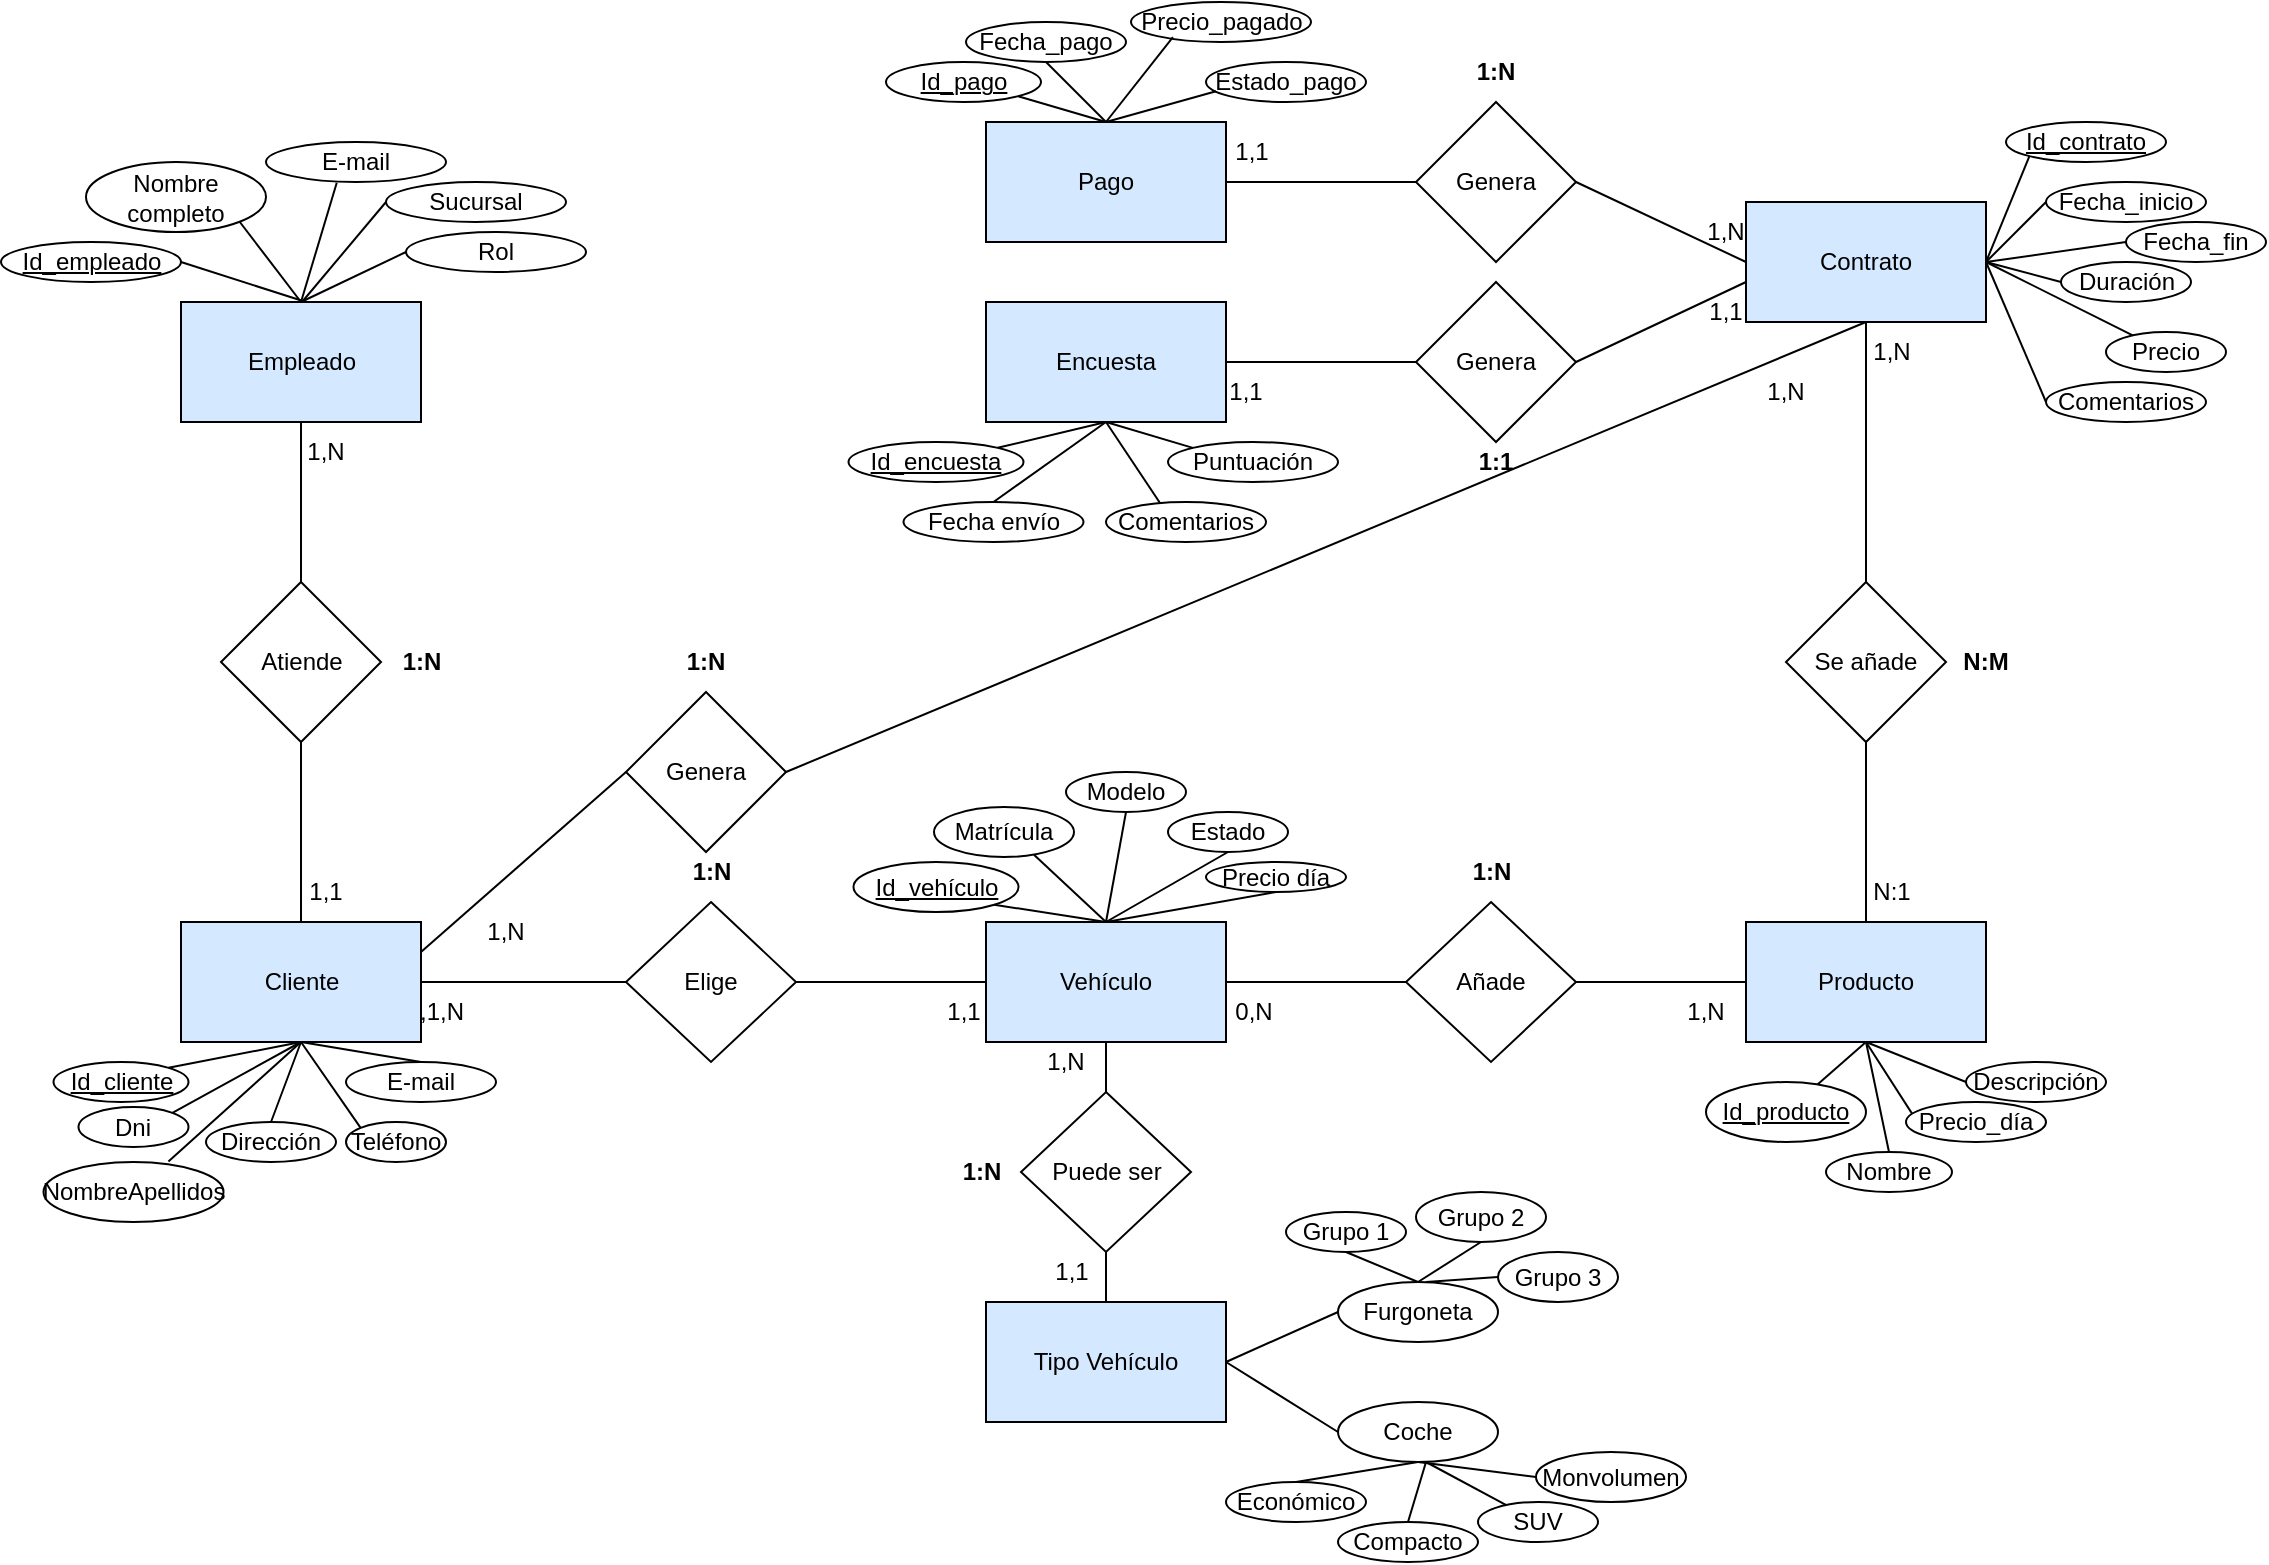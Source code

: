 <mxfile version="22.0.2" type="device">
  <diagram name="Página-1" id="fV-J__cZfQo93oOP77fv">
    <mxGraphModel dx="2089" dy="1761" grid="1" gridSize="10" guides="1" tooltips="1" connect="1" arrows="1" fold="1" page="1" pageScale="1" pageWidth="827" pageHeight="1169" background="#FFFFFF" math="0" shadow="0">
      <root>
        <mxCell id="0" />
        <mxCell id="1" parent="0" />
        <mxCell id="uSXimBow2SyvMB53U5gD-1" value="Vehículo" style="rounded=0;whiteSpace=wrap;html=1;fillColor=#D4E9FF;" parent="1" vertex="1">
          <mxGeometry x="280" y="330" width="120" height="60" as="geometry" />
        </mxCell>
        <mxCell id="uSXimBow2SyvMB53U5gD-2" value="Producto" style="rounded=0;whiteSpace=wrap;html=1;fillColor=#D4E9FF" parent="1" vertex="1">
          <mxGeometry x="660" y="330" width="120" height="60" as="geometry" />
        </mxCell>
        <mxCell id="uSXimBow2SyvMB53U5gD-3" value="Contrato" style="rounded=0;whiteSpace=wrap;html=1;fillColor=#D4E9FF" parent="1" vertex="1">
          <mxGeometry x="660" y="-30" width="120" height="60" as="geometry" />
        </mxCell>
        <mxCell id="uSXimBow2SyvMB53U5gD-4" value="Cliente" style="rounded=0;whiteSpace=wrap;html=1;fillColor=#D4E9FF;" parent="1" vertex="1">
          <mxGeometry x="-122.5" y="330" width="120" height="60" as="geometry" />
        </mxCell>
        <mxCell id="uSXimBow2SyvMB53U5gD-5" value="Empleado" style="rounded=0;whiteSpace=wrap;html=1;fillColor=#D4E9FF;" parent="1" vertex="1">
          <mxGeometry x="-122.5" y="20" width="120" height="60" as="geometry" />
        </mxCell>
        <mxCell id="uSXimBow2SyvMB53U5gD-6" value="Pago" style="rounded=0;whiteSpace=wrap;html=1;fillColor=#D4E9FF;" parent="1" vertex="1">
          <mxGeometry x="280" y="-70" width="120" height="60" as="geometry" />
        </mxCell>
        <mxCell id="uSXimBow2SyvMB53U5gD-7" value="Encuesta" style="rounded=0;whiteSpace=wrap;html=1;fillColor=#D4E9FF" parent="1" vertex="1">
          <mxGeometry x="280" y="20" width="120" height="60" as="geometry" />
        </mxCell>
        <mxCell id="uSXimBow2SyvMB53U5gD-16" value="Fecha_inicio" style="ellipse;whiteSpace=wrap;html=1;" parent="1" vertex="1">
          <mxGeometry x="810" y="-40" width="80" height="20" as="geometry" />
        </mxCell>
        <mxCell id="uSXimBow2SyvMB53U5gD-21" value="Precio" style="ellipse;whiteSpace=wrap;html=1;" parent="1" vertex="1">
          <mxGeometry x="840" y="35" width="60" height="20" as="geometry" />
        </mxCell>
        <mxCell id="uSXimBow2SyvMB53U5gD-22" value="&lt;div&gt;Duración&lt;/div&gt;" style="ellipse;whiteSpace=wrap;html=1;" parent="1" vertex="1">
          <mxGeometry x="817.5" width="65" height="20" as="geometry" />
        </mxCell>
        <mxCell id="uSXimBow2SyvMB53U5gD-23" value="&lt;div&gt;Comentarios&lt;/div&gt;" style="ellipse;whiteSpace=wrap;html=1;" parent="1" vertex="1">
          <mxGeometry x="810" y="60" width="80" height="20" as="geometry" />
        </mxCell>
        <mxCell id="uSXimBow2SyvMB53U5gD-25" value="Fecha_pago" style="ellipse;whiteSpace=wrap;html=1;" parent="1" vertex="1">
          <mxGeometry x="270" y="-120" width="80" height="20" as="geometry" />
        </mxCell>
        <mxCell id="uSXimBow2SyvMB53U5gD-26" value="&lt;div&gt;Fecha_fin&lt;/div&gt;" style="ellipse;whiteSpace=wrap;html=1;" parent="1" vertex="1">
          <mxGeometry x="850" y="-20" width="70" height="20" as="geometry" />
        </mxCell>
        <mxCell id="uSXimBow2SyvMB53U5gD-27" value="&lt;u&gt;Id_contrato&lt;/u&gt;" style="ellipse;whiteSpace=wrap;html=1;" parent="1" vertex="1">
          <mxGeometry x="790" y="-70" width="80" height="20" as="geometry" />
        </mxCell>
        <mxCell id="uSXimBow2SyvMB53U5gD-28" value="" style="endArrow=none;html=1;rounded=0;exitX=1;exitY=0.5;exitDx=0;exitDy=0;entryX=0;entryY=0.5;entryDx=0;entryDy=0;" parent="1" source="uSXimBow2SyvMB53U5gD-3" target="uSXimBow2SyvMB53U5gD-22" edge="1">
          <mxGeometry width="50" height="50" relative="1" as="geometry">
            <mxPoint x="790" y="-40" as="sourcePoint" />
            <mxPoint x="894.657" y="22.794" as="targetPoint" />
          </mxGeometry>
        </mxCell>
        <mxCell id="uSXimBow2SyvMB53U5gD-29" value="" style="endArrow=none;html=1;rounded=0;entryX=1;entryY=0.5;entryDx=0;entryDy=0;exitX=0;exitY=1;exitDx=0;exitDy=0;" parent="1" source="uSXimBow2SyvMB53U5gD-27" target="uSXimBow2SyvMB53U5gD-3" edge="1">
          <mxGeometry width="50" height="50" relative="1" as="geometry">
            <mxPoint x="335" y="170" as="sourcePoint" />
            <mxPoint x="440" y="148" as="targetPoint" />
          </mxGeometry>
        </mxCell>
        <mxCell id="uSXimBow2SyvMB53U5gD-30" value="" style="endArrow=none;html=1;rounded=0;entryX=0;entryY=0.5;entryDx=0;entryDy=0;exitX=1;exitY=0.5;exitDx=0;exitDy=0;" parent="1" source="uSXimBow2SyvMB53U5gD-3" target="uSXimBow2SyvMB53U5gD-26" edge="1">
          <mxGeometry width="50" height="50" relative="1" as="geometry">
            <mxPoint x="415" y="140" as="sourcePoint" />
            <mxPoint x="465" y="90" as="targetPoint" />
          </mxGeometry>
        </mxCell>
        <mxCell id="uSXimBow2SyvMB53U5gD-31" value="" style="endArrow=none;html=1;rounded=0;entryX=1;entryY=0.5;entryDx=0;entryDy=0;exitX=0;exitY=0.5;exitDx=0;exitDy=0;" parent="1" source="uSXimBow2SyvMB53U5gD-16" target="uSXimBow2SyvMB53U5gD-3" edge="1">
          <mxGeometry width="50" height="50" relative="1" as="geometry">
            <mxPoint x="389" y="140" as="sourcePoint" />
            <mxPoint x="439" y="90" as="targetPoint" />
          </mxGeometry>
        </mxCell>
        <mxCell id="uSXimBow2SyvMB53U5gD-32" value="" style="endArrow=none;html=1;rounded=0;entryX=0;entryY=0.5;entryDx=0;entryDy=0;exitX=1;exitY=0.5;exitDx=0;exitDy=0;" parent="1" source="uSXimBow2SyvMB53U5gD-3" target="uSXimBow2SyvMB53U5gD-23" edge="1">
          <mxGeometry width="50" height="50" relative="1" as="geometry">
            <mxPoint x="770" y="120" as="sourcePoint" />
            <mxPoint x="475" y="104" as="targetPoint" />
          </mxGeometry>
        </mxCell>
        <mxCell id="uSXimBow2SyvMB53U5gD-33" value="" style="endArrow=none;html=1;rounded=0;entryX=0.5;entryY=1;entryDx=0;entryDy=0;exitX=0.5;exitY=1;exitDx=0;exitDy=0;" parent="1" source="uSXimBow2SyvMB53U5gD-7" target="uSXimBow2SyvMB53U5gD-76" edge="1">
          <mxGeometry width="50" height="50" relative="1" as="geometry">
            <mxPoint x="340" y="110" as="sourcePoint" />
            <mxPoint x="290" y="535" as="targetPoint" />
          </mxGeometry>
        </mxCell>
        <mxCell id="uSXimBow2SyvMB53U5gD-34" value="" style="endArrow=none;html=1;rounded=0;exitX=1;exitY=0.5;exitDx=0;exitDy=0;" parent="1" source="uSXimBow2SyvMB53U5gD-3" target="uSXimBow2SyvMB53U5gD-21" edge="1">
          <mxGeometry width="50" height="50" relative="1" as="geometry">
            <mxPoint x="770" y="120" as="sourcePoint" />
            <mxPoint x="630" y="110" as="targetPoint" />
          </mxGeometry>
        </mxCell>
        <mxCell id="uSXimBow2SyvMB53U5gD-35" value="&lt;u&gt;Id_pago&lt;/u&gt;" style="ellipse;whiteSpace=wrap;html=1;" parent="1" vertex="1">
          <mxGeometry x="230" y="-100" width="77.5" height="20" as="geometry" />
        </mxCell>
        <mxCell id="uSXimBow2SyvMB53U5gD-36" value="Estado_pago" style="ellipse;whiteSpace=wrap;html=1;" parent="1" vertex="1">
          <mxGeometry x="390" y="-100" width="80" height="20" as="geometry" />
        </mxCell>
        <mxCell id="uSXimBow2SyvMB53U5gD-37" value="Precio_pagado" style="ellipse;whiteSpace=wrap;html=1;" parent="1" vertex="1">
          <mxGeometry x="352.5" y="-130" width="90" height="20" as="geometry" />
        </mxCell>
        <mxCell id="uSXimBow2SyvMB53U5gD-38" value="" style="endArrow=none;html=1;rounded=0;entryX=0.5;entryY=1;entryDx=0;entryDy=0;exitX=0.5;exitY=0;exitDx=0;exitDy=0;" parent="1" source="uSXimBow2SyvMB53U5gD-6" target="uSXimBow2SyvMB53U5gD-25" edge="1">
          <mxGeometry width="50" height="50" relative="1" as="geometry">
            <mxPoint x="540" y="210" as="sourcePoint" />
            <mxPoint x="590" y="160" as="targetPoint" />
          </mxGeometry>
        </mxCell>
        <mxCell id="uSXimBow2SyvMB53U5gD-39" value="" style="endArrow=none;html=1;rounded=0;entryX=1;entryY=1;entryDx=0;entryDy=0;exitX=0.5;exitY=0;exitDx=0;exitDy=0;" parent="1" source="uSXimBow2SyvMB53U5gD-6" target="uSXimBow2SyvMB53U5gD-35" edge="1">
          <mxGeometry width="50" height="50" relative="1" as="geometry">
            <mxPoint x="575" y="215" as="sourcePoint" />
            <mxPoint x="625" y="165" as="targetPoint" />
          </mxGeometry>
        </mxCell>
        <mxCell id="uSXimBow2SyvMB53U5gD-40" value="" style="endArrow=none;html=1;rounded=0;entryX=0.063;entryY=0.733;entryDx=0;entryDy=0;exitX=0.5;exitY=0;exitDx=0;exitDy=0;entryPerimeter=0;" parent="1" source="uSXimBow2SyvMB53U5gD-6" target="uSXimBow2SyvMB53U5gD-36" edge="1">
          <mxGeometry width="50" height="50" relative="1" as="geometry">
            <mxPoint x="730" y="300" as="sourcePoint" />
            <mxPoint x="780" y="250" as="targetPoint" />
          </mxGeometry>
        </mxCell>
        <mxCell id="uSXimBow2SyvMB53U5gD-41" value="" style="endArrow=none;html=1;rounded=0;entryX=0.233;entryY=0.88;entryDx=0;entryDy=0;exitX=0.5;exitY=0;exitDx=0;exitDy=0;entryPerimeter=0;" parent="1" source="uSXimBow2SyvMB53U5gD-6" target="uSXimBow2SyvMB53U5gD-37" edge="1">
          <mxGeometry width="50" height="50" relative="1" as="geometry">
            <mxPoint x="750" y="245" as="sourcePoint" />
            <mxPoint x="800" y="195" as="targetPoint" />
          </mxGeometry>
        </mxCell>
        <mxCell id="uSXimBow2SyvMB53U5gD-42" value="" style="endArrow=none;html=1;rounded=0;entryX=0;entryY=0.5;entryDx=0;entryDy=0;" parent="1" target="uSXimBow2SyvMB53U5gD-43" edge="1">
          <mxGeometry width="50" height="50" relative="1" as="geometry">
            <mxPoint x="720" y="390" as="sourcePoint" />
            <mxPoint x="750" y="410" as="targetPoint" />
          </mxGeometry>
        </mxCell>
        <mxCell id="uSXimBow2SyvMB53U5gD-43" value="Descripción" style="ellipse;whiteSpace=wrap;html=1;" parent="1" vertex="1">
          <mxGeometry x="770" y="400" width="70" height="20" as="geometry" />
        </mxCell>
        <mxCell id="uSXimBow2SyvMB53U5gD-44" value="Nombre" style="ellipse;whiteSpace=wrap;html=1;" parent="1" vertex="1">
          <mxGeometry x="700" y="445" width="63" height="20" as="geometry" />
        </mxCell>
        <mxCell id="uSXimBow2SyvMB53U5gD-45" value="&lt;u&gt;Id_producto&lt;/u&gt;" style="ellipse;whiteSpace=wrap;html=1;" parent="1" vertex="1">
          <mxGeometry x="640" y="410" width="80" height="30" as="geometry" />
        </mxCell>
        <mxCell id="uSXimBow2SyvMB53U5gD-46" value="" style="endArrow=none;html=1;rounded=0;exitX=0.5;exitY=1;exitDx=0;exitDy=0;" parent="1" source="uSXimBow2SyvMB53U5gD-2" target="uSXimBow2SyvMB53U5gD-45" edge="1">
          <mxGeometry width="50" height="50" relative="1" as="geometry">
            <mxPoint x="680" y="440" as="sourcePoint" />
            <mxPoint x="730" y="390" as="targetPoint" />
          </mxGeometry>
        </mxCell>
        <mxCell id="uSXimBow2SyvMB53U5gD-47" value="" style="endArrow=none;html=1;rounded=0;entryX=0.5;entryY=0;entryDx=0;entryDy=0;exitX=0.5;exitY=1;exitDx=0;exitDy=0;" parent="1" source="uSXimBow2SyvMB53U5gD-2" target="uSXimBow2SyvMB53U5gD-44" edge="1">
          <mxGeometry width="50" height="50" relative="1" as="geometry">
            <mxPoint x="680" y="490" as="sourcePoint" />
            <mxPoint x="730" y="440" as="targetPoint" />
          </mxGeometry>
        </mxCell>
        <mxCell id="uSXimBow2SyvMB53U5gD-48" value="" style="endArrow=none;html=1;rounded=0;entryX=0;entryY=1;entryDx=0;entryDy=0;exitX=0.5;exitY=1;exitDx=0;exitDy=0;" parent="1" source="uSXimBow2SyvMB53U5gD-2" target="uSXimBow2SyvMB53U5gD-49" edge="1">
          <mxGeometry width="50" height="50" relative="1" as="geometry">
            <mxPoint x="730" y="440" as="sourcePoint" />
            <mxPoint x="780" y="390" as="targetPoint" />
          </mxGeometry>
        </mxCell>
        <mxCell id="uSXimBow2SyvMB53U5gD-49" value="Precio_día" style="ellipse;whiteSpace=wrap;html=1;" parent="1" vertex="1">
          <mxGeometry x="740" y="420" width="70" height="20" as="geometry" />
        </mxCell>
        <mxCell id="uSXimBow2SyvMB53U5gD-50" value="E-mail" style="ellipse;whiteSpace=wrap;html=1;" parent="1" vertex="1">
          <mxGeometry x="-40" y="400" width="75" height="20" as="geometry" />
        </mxCell>
        <mxCell id="uSXimBow2SyvMB53U5gD-51" value="Dirección" style="ellipse;whiteSpace=wrap;html=1;" parent="1" vertex="1">
          <mxGeometry x="-110" y="430" width="65" height="20" as="geometry" />
        </mxCell>
        <mxCell id="uSXimBow2SyvMB53U5gD-52" value="Dni" style="ellipse;whiteSpace=wrap;html=1;" parent="1" vertex="1">
          <mxGeometry x="-173.75" y="422.5" width="55" height="20" as="geometry" />
        </mxCell>
        <mxCell id="uSXimBow2SyvMB53U5gD-53" value="&lt;u&gt;Id_cliente&lt;/u&gt;" style="ellipse;whiteSpace=wrap;html=1;" parent="1" vertex="1">
          <mxGeometry x="-186.25" y="400" width="67.5" height="20" as="geometry" />
        </mxCell>
        <mxCell id="uSXimBow2SyvMB53U5gD-55" value="NombreApellidos" style="ellipse;whiteSpace=wrap;html=1;" parent="1" vertex="1">
          <mxGeometry x="-191.25" y="450" width="90" height="30" as="geometry" />
        </mxCell>
        <mxCell id="uSXimBow2SyvMB53U5gD-58" value="" style="endArrow=none;html=1;rounded=0;entryX=0.5;entryY=1;entryDx=0;entryDy=0;exitX=0.694;exitY=-0.007;exitDx=0;exitDy=0;exitPerimeter=0;" parent="1" source="uSXimBow2SyvMB53U5gD-55" target="uSXimBow2SyvMB53U5gD-4" edge="1">
          <mxGeometry width="50" height="50" relative="1" as="geometry">
            <mxPoint x="70" y="450" as="sourcePoint" />
            <mxPoint x="650" y="590" as="targetPoint" />
          </mxGeometry>
        </mxCell>
        <mxCell id="uSXimBow2SyvMB53U5gD-59" value="" style="endArrow=none;html=1;rounded=0;entryX=0.5;entryY=1;entryDx=0;entryDy=0;exitX=0.5;exitY=0;exitDx=0;exitDy=0;" parent="1" source="uSXimBow2SyvMB53U5gD-51" target="uSXimBow2SyvMB53U5gD-4" edge="1">
          <mxGeometry width="50" height="50" relative="1" as="geometry">
            <mxPoint x="550" y="635" as="sourcePoint" />
            <mxPoint x="600" y="585" as="targetPoint" />
          </mxGeometry>
        </mxCell>
        <mxCell id="uSXimBow2SyvMB53U5gD-60" value="" style="endArrow=none;html=1;rounded=0;entryX=0.5;entryY=1;entryDx=0;entryDy=0;exitX=1;exitY=0;exitDx=0;exitDy=0;" parent="1" source="uSXimBow2SyvMB53U5gD-52" target="uSXimBow2SyvMB53U5gD-4" edge="1">
          <mxGeometry width="50" height="50" relative="1" as="geometry">
            <mxPoint x="570" y="540" as="sourcePoint" />
            <mxPoint x="620" y="490" as="targetPoint" />
          </mxGeometry>
        </mxCell>
        <mxCell id="uSXimBow2SyvMB53U5gD-61" value="" style="endArrow=none;html=1;rounded=0;entryX=0.5;entryY=1;entryDx=0;entryDy=0;exitX=1;exitY=0;exitDx=0;exitDy=0;" parent="1" source="uSXimBow2SyvMB53U5gD-53" target="uSXimBow2SyvMB53U5gD-4" edge="1">
          <mxGeometry width="50" height="50" relative="1" as="geometry">
            <mxPoint x="-20" y="610" as="sourcePoint" />
            <mxPoint x="30" y="560" as="targetPoint" />
          </mxGeometry>
        </mxCell>
        <mxCell id="uSXimBow2SyvMB53U5gD-62" value="" style="endArrow=none;html=1;rounded=0;exitX=0.5;exitY=0;exitDx=0;exitDy=0;entryX=0.5;entryY=1;entryDx=0;entryDy=0;" parent="1" source="uSXimBow2SyvMB53U5gD-50" target="uSXimBow2SyvMB53U5gD-4" edge="1">
          <mxGeometry width="50" height="50" relative="1" as="geometry">
            <mxPoint x="150" y="670" as="sourcePoint" />
            <mxPoint x="740" y="550" as="targetPoint" />
          </mxGeometry>
        </mxCell>
        <mxCell id="uSXimBow2SyvMB53U5gD-63" value="Teléfono" style="ellipse;whiteSpace=wrap;html=1;" parent="1" vertex="1">
          <mxGeometry x="-40" y="430" width="50" height="20" as="geometry" />
        </mxCell>
        <mxCell id="uSXimBow2SyvMB53U5gD-64" value="" style="endArrow=none;html=1;rounded=0;entryX=0.5;entryY=1;entryDx=0;entryDy=0;exitX=0;exitY=0;exitDx=0;exitDy=0;" parent="1" source="uSXimBow2SyvMB53U5gD-63" target="uSXimBow2SyvMB53U5gD-4" edge="1">
          <mxGeometry width="50" height="50" relative="1" as="geometry">
            <mxPoint x="230" y="690" as="sourcePoint" />
            <mxPoint x="280" y="640" as="targetPoint" />
          </mxGeometry>
        </mxCell>
        <mxCell id="uSXimBow2SyvMB53U5gD-65" value="&lt;div&gt;Estado&lt;/div&gt;" style="ellipse;whiteSpace=wrap;html=1;" parent="1" vertex="1">
          <mxGeometry x="371" y="275" width="60" height="20" as="geometry" />
        </mxCell>
        <mxCell id="uSXimBow2SyvMB53U5gD-66" value="Matrícula" style="ellipse;whiteSpace=wrap;html=1;" parent="1" vertex="1">
          <mxGeometry x="254" y="272.5" width="70" height="25" as="geometry" />
        </mxCell>
        <mxCell id="uSXimBow2SyvMB53U5gD-67" value="&lt;div&gt;Modelo&lt;/div&gt;" style="ellipse;whiteSpace=wrap;html=1;" parent="1" vertex="1">
          <mxGeometry x="320" y="255" width="60" height="20" as="geometry" />
        </mxCell>
        <mxCell id="uSXimBow2SyvMB53U5gD-68" value="&lt;u&gt;Id_vehículo&lt;/u&gt;" style="ellipse;whiteSpace=wrap;html=1;" parent="1" vertex="1">
          <mxGeometry x="213.75" y="300" width="82.5" height="25" as="geometry" />
        </mxCell>
        <mxCell id="uSXimBow2SyvMB53U5gD-69" value="Precio día" style="ellipse;whiteSpace=wrap;html=1;" parent="1" vertex="1">
          <mxGeometry x="390" y="300" width="70" height="15" as="geometry" />
        </mxCell>
        <mxCell id="uSXimBow2SyvMB53U5gD-70" value="" style="endArrow=none;html=1;rounded=0;entryX=0.714;entryY=0.956;entryDx=0;entryDy=0;entryPerimeter=0;" parent="1" target="uSXimBow2SyvMB53U5gD-66" edge="1">
          <mxGeometry width="50" height="50" relative="1" as="geometry">
            <mxPoint x="340" y="330" as="sourcePoint" />
            <mxPoint x="280" y="640" as="targetPoint" />
          </mxGeometry>
        </mxCell>
        <mxCell id="uSXimBow2SyvMB53U5gD-71" value="" style="endArrow=none;html=1;rounded=0;entryX=0.5;entryY=0;entryDx=0;entryDy=0;exitX=1;exitY=1;exitDx=0;exitDy=0;" parent="1" source="uSXimBow2SyvMB53U5gD-68" target="uSXimBow2SyvMB53U5gD-1" edge="1">
          <mxGeometry width="50" height="50" relative="1" as="geometry">
            <mxPoint x="140" y="490" as="sourcePoint" />
            <mxPoint x="190" y="440" as="targetPoint" />
          </mxGeometry>
        </mxCell>
        <mxCell id="uSXimBow2SyvMB53U5gD-72" value="" style="endArrow=none;html=1;rounded=0;entryX=0.5;entryY=1;entryDx=0;entryDy=0;" parent="1" target="uSXimBow2SyvMB53U5gD-67" edge="1">
          <mxGeometry width="50" height="50" relative="1" as="geometry">
            <mxPoint x="340" y="330" as="sourcePoint" />
            <mxPoint x="260" y="545" as="targetPoint" />
          </mxGeometry>
        </mxCell>
        <mxCell id="uSXimBow2SyvMB53U5gD-73" value="" style="endArrow=none;html=1;rounded=0;exitX=0.5;exitY=0;exitDx=0;exitDy=0;entryX=0.5;entryY=1;entryDx=0;entryDy=0;" parent="1" source="uSXimBow2SyvMB53U5gD-1" target="uSXimBow2SyvMB53U5gD-65" edge="1">
          <mxGeometry width="50" height="50" relative="1" as="geometry">
            <mxPoint x="10" y="700" as="sourcePoint" />
            <mxPoint x="380" y="290" as="targetPoint" />
          </mxGeometry>
        </mxCell>
        <mxCell id="uSXimBow2SyvMB53U5gD-74" value="" style="endArrow=none;html=1;rounded=0;entryX=0.5;entryY=1;entryDx=0;entryDy=0;exitX=0.5;exitY=0;exitDx=0;exitDy=0;" parent="1" source="uSXimBow2SyvMB53U5gD-1" target="uSXimBow2SyvMB53U5gD-69" edge="1">
          <mxGeometry width="50" height="50" relative="1" as="geometry">
            <mxPoint x="-40" y="670" as="sourcePoint" />
            <mxPoint x="10" y="620" as="targetPoint" />
          </mxGeometry>
        </mxCell>
        <mxCell id="uSXimBow2SyvMB53U5gD-76" value="Comentarios" style="ellipse;whiteSpace=wrap;html=1;" parent="1" vertex="1">
          <mxGeometry x="340" y="120" width="80" height="20" as="geometry" />
        </mxCell>
        <mxCell id="uSXimBow2SyvMB53U5gD-77" value="&lt;u&gt;Id_encuesta&lt;/u&gt;" style="ellipse;whiteSpace=wrap;html=1;" parent="1" vertex="1">
          <mxGeometry x="211.25" y="90" width="87.5" height="20" as="geometry" />
        </mxCell>
        <mxCell id="uSXimBow2SyvMB53U5gD-78" value="Puntuación" style="ellipse;whiteSpace=wrap;html=1;" parent="1" vertex="1">
          <mxGeometry x="371" y="90" width="85" height="20" as="geometry" />
        </mxCell>
        <mxCell id="uSXimBow2SyvMB53U5gD-79" value="Fecha envío" style="ellipse;whiteSpace=wrap;html=1;" parent="1" vertex="1">
          <mxGeometry x="238.75" y="120" width="90" height="20" as="geometry" />
        </mxCell>
        <mxCell id="uSXimBow2SyvMB53U5gD-80" value="" style="endArrow=none;html=1;rounded=0;entryX=0.5;entryY=0;entryDx=0;entryDy=0;" parent="1" target="uSXimBow2SyvMB53U5gD-79" edge="1">
          <mxGeometry width="50" height="50" relative="1" as="geometry">
            <mxPoint x="340" y="80" as="sourcePoint" />
            <mxPoint x="350" y="580" as="targetPoint" />
          </mxGeometry>
        </mxCell>
        <mxCell id="uSXimBow2SyvMB53U5gD-81" value="" style="endArrow=none;html=1;rounded=0;entryX=0;entryY=0;entryDx=0;entryDy=0;exitX=0.5;exitY=1;exitDx=0;exitDy=0;" parent="1" source="uSXimBow2SyvMB53U5gD-7" target="uSXimBow2SyvMB53U5gD-78" edge="1">
          <mxGeometry width="50" height="50" relative="1" as="geometry">
            <mxPoint x="240" y="660" as="sourcePoint" />
            <mxPoint x="290" y="610" as="targetPoint" />
          </mxGeometry>
        </mxCell>
        <mxCell id="uSXimBow2SyvMB53U5gD-82" value="" style="endArrow=none;html=1;rounded=0;entryX=1;entryY=0;entryDx=0;entryDy=0;exitX=0.5;exitY=1;exitDx=0;exitDy=0;" parent="1" source="uSXimBow2SyvMB53U5gD-7" target="uSXimBow2SyvMB53U5gD-77" edge="1">
          <mxGeometry width="50" height="50" relative="1" as="geometry">
            <mxPoint x="390" y="610" as="sourcePoint" />
            <mxPoint x="440" y="560" as="targetPoint" />
          </mxGeometry>
        </mxCell>
        <mxCell id="uSXimBow2SyvMB53U5gD-83" value="Atiende" style="rhombus;whiteSpace=wrap;html=1;" parent="1" vertex="1">
          <mxGeometry x="-102.5" y="160" width="80" height="80" as="geometry" />
        </mxCell>
        <mxCell id="uSXimBow2SyvMB53U5gD-88" value="" style="endArrow=none;html=1;rounded=0;entryX=0;entryY=0.5;entryDx=0;entryDy=0;exitX=1;exitY=0.5;exitDx=0;exitDy=0;" parent="1" source="ELVU8j1Wu9aHbOI0-rem-1" target="uSXimBow2SyvMB53U5gD-1" edge="1">
          <mxGeometry width="50" height="50" relative="1" as="geometry">
            <mxPoint x="365" y="440" as="sourcePoint" />
            <mxPoint x="190" y="440" as="targetPoint" />
          </mxGeometry>
        </mxCell>
        <mxCell id="ELVU8j1Wu9aHbOI0-rem-1" value="Elige" style="rhombus;whiteSpace=wrap;html=1;" parent="1" vertex="1">
          <mxGeometry x="100" y="320" width="85" height="80" as="geometry" />
        </mxCell>
        <mxCell id="ELVU8j1Wu9aHbOI0-rem-4" value="" style="endArrow=none;html=1;rounded=0;entryX=0;entryY=0.5;entryDx=0;entryDy=0;exitX=1;exitY=0.5;exitDx=0;exitDy=0;" parent="1" source="uSXimBow2SyvMB53U5gD-4" target="ELVU8j1Wu9aHbOI0-rem-1" edge="1">
          <mxGeometry width="50" height="50" relative="1" as="geometry">
            <mxPoint x="190" y="560" as="sourcePoint" />
            <mxPoint x="240" y="510" as="targetPoint" />
          </mxGeometry>
        </mxCell>
        <mxCell id="ELVU8j1Wu9aHbOI0-rem-6" value="Genera" style="rhombus;whiteSpace=wrap;html=1;" parent="1" vertex="1">
          <mxGeometry x="100" y="215" width="80" height="80" as="geometry" />
        </mxCell>
        <mxCell id="ELVU8j1Wu9aHbOI0-rem-10" value="" style="endArrow=none;html=1;rounded=0;entryX=0.5;entryY=1;entryDx=0;entryDy=0;exitX=1;exitY=0.5;exitDx=0;exitDy=0;" parent="1" source="ELVU8j1Wu9aHbOI0-rem-6" target="uSXimBow2SyvMB53U5gD-3" edge="1">
          <mxGeometry width="50" height="50" relative="1" as="geometry">
            <mxPoint x="690" y="260" as="sourcePoint" />
            <mxPoint x="740" y="210" as="targetPoint" />
          </mxGeometry>
        </mxCell>
        <mxCell id="ELVU8j1Wu9aHbOI0-rem-12" value="Genera" style="rhombus;whiteSpace=wrap;html=1;" parent="1" vertex="1">
          <mxGeometry x="495" y="-80" width="80" height="80" as="geometry" />
        </mxCell>
        <mxCell id="ELVU8j1Wu9aHbOI0-rem-13" value="" style="endArrow=none;html=1;rounded=0;entryX=0;entryY=0.5;entryDx=0;entryDy=0;exitX=1;exitY=0.5;exitDx=0;exitDy=0;" parent="1" source="ELVU8j1Wu9aHbOI0-rem-12" target="uSXimBow2SyvMB53U5gD-3" edge="1">
          <mxGeometry width="50" height="50" relative="1" as="geometry">
            <mxPoint x="330" y="180" as="sourcePoint" />
            <mxPoint x="380" y="130" as="targetPoint" />
          </mxGeometry>
        </mxCell>
        <mxCell id="ELVU8j1Wu9aHbOI0-rem-14" value="" style="endArrow=none;html=1;rounded=0;entryX=0;entryY=0.5;entryDx=0;entryDy=0;exitX=1;exitY=0.5;exitDx=0;exitDy=0;" parent="1" source="uSXimBow2SyvMB53U5gD-6" target="ELVU8j1Wu9aHbOI0-rem-12" edge="1">
          <mxGeometry width="50" height="50" relative="1" as="geometry">
            <mxPoint x="280" y="210" as="sourcePoint" />
            <mxPoint x="330" y="160" as="targetPoint" />
          </mxGeometry>
        </mxCell>
        <mxCell id="ELVU8j1Wu9aHbOI0-rem-19" value="" style="endArrow=none;html=1;rounded=0;exitX=1;exitY=0.5;exitDx=0;exitDy=0;entryX=0;entryY=0.5;entryDx=0;entryDy=0;" parent="1" source="uSXimBow2SyvMB53U5gD-7" target="ELVU8j1Wu9aHbOI0-rem-62" edge="1">
          <mxGeometry width="50" height="50" relative="1" as="geometry">
            <mxPoint x="420" y="140" as="sourcePoint" />
            <mxPoint x="480" y="80" as="targetPoint" />
          </mxGeometry>
        </mxCell>
        <mxCell id="ELVU8j1Wu9aHbOI0-rem-31" value="Añade" style="rhombus;whiteSpace=wrap;html=1;" parent="1" vertex="1">
          <mxGeometry x="490" y="320" width="85" height="80" as="geometry" />
        </mxCell>
        <mxCell id="ELVU8j1Wu9aHbOI0-rem-32" value="" style="endArrow=none;html=1;rounded=0;entryX=0;entryY=0.5;entryDx=0;entryDy=0;exitX=1;exitY=0.5;exitDx=0;exitDy=0;" parent="1" source="uSXimBow2SyvMB53U5gD-1" target="ELVU8j1Wu9aHbOI0-rem-31" edge="1">
          <mxGeometry width="50" height="50" relative="1" as="geometry">
            <mxPoint x="410" y="300" as="sourcePoint" />
            <mxPoint x="460" y="250" as="targetPoint" />
          </mxGeometry>
        </mxCell>
        <mxCell id="ELVU8j1Wu9aHbOI0-rem-33" value="" style="endArrow=none;html=1;rounded=0;entryX=0;entryY=0.5;entryDx=0;entryDy=0;exitX=1;exitY=0.5;exitDx=0;exitDy=0;" parent="1" source="ELVU8j1Wu9aHbOI0-rem-31" target="uSXimBow2SyvMB53U5gD-2" edge="1">
          <mxGeometry width="50" height="50" relative="1" as="geometry">
            <mxPoint x="560" y="300" as="sourcePoint" />
            <mxPoint x="610" y="250" as="targetPoint" />
          </mxGeometry>
        </mxCell>
        <mxCell id="ELVU8j1Wu9aHbOI0-rem-34" style="edgeStyle=orthogonalEdgeStyle;rounded=0;orthogonalLoop=1;jettySize=auto;html=1;exitX=0.5;exitY=1;exitDx=0;exitDy=0;" parent="1" source="uSXimBow2SyvMB53U5gD-63" target="uSXimBow2SyvMB53U5gD-63" edge="1">
          <mxGeometry relative="1" as="geometry" />
        </mxCell>
        <mxCell id="ELVU8j1Wu9aHbOI0-rem-35" value="1,1" style="text;html=1;strokeColor=none;fillColor=none;align=center;verticalAlign=middle;whiteSpace=wrap;rounded=0;" parent="1" vertex="1">
          <mxGeometry x="238.75" y="360" width="60" height="30" as="geometry" />
        </mxCell>
        <mxCell id="ELVU8j1Wu9aHbOI0-rem-36" value=",1,N" style="text;html=1;strokeColor=none;fillColor=none;align=center;verticalAlign=middle;whiteSpace=wrap;rounded=0;" parent="1" vertex="1">
          <mxGeometry x="-22.5" y="360" width="60" height="30" as="geometry" />
        </mxCell>
        <mxCell id="ELVU8j1Wu9aHbOI0-rem-37" value="&lt;b&gt;1:N&lt;/b&gt;" style="text;html=1;strokeColor=none;fillColor=none;align=center;verticalAlign=middle;whiteSpace=wrap;rounded=0;" parent="1" vertex="1">
          <mxGeometry x="-32.5" y="185" width="60" height="30" as="geometry" />
        </mxCell>
        <mxCell id="ELVU8j1Wu9aHbOI0-rem-38" value="1,N" style="text;html=1;strokeColor=none;fillColor=none;align=center;verticalAlign=middle;whiteSpace=wrap;rounded=0;" parent="1" vertex="1">
          <mxGeometry x="-80" y="80" width="60" height="30" as="geometry" />
        </mxCell>
        <mxCell id="ELVU8j1Wu9aHbOI0-rem-39" value="&lt;b&gt;1:N&lt;/b&gt;" style="text;html=1;strokeColor=none;fillColor=none;align=center;verticalAlign=middle;whiteSpace=wrap;rounded=0;" parent="1" vertex="1">
          <mxGeometry x="112.5" y="290" width="60" height="30" as="geometry" />
        </mxCell>
        <mxCell id="ELVU8j1Wu9aHbOI0-rem-40" value="1,N" style="text;html=1;strokeColor=none;fillColor=none;align=center;verticalAlign=middle;whiteSpace=wrap;rounded=0;" parent="1" vertex="1">
          <mxGeometry x="620" y="-30" width="60" height="30" as="geometry" />
        </mxCell>
        <mxCell id="ELVU8j1Wu9aHbOI0-rem-41" value="1,1" style="text;html=1;strokeColor=none;fillColor=none;align=center;verticalAlign=middle;whiteSpace=wrap;rounded=0;" parent="1" vertex="1">
          <mxGeometry x="380" y="50" width="60" height="30" as="geometry" />
        </mxCell>
        <mxCell id="ELVU8j1Wu9aHbOI0-rem-42" value="1,1" style="text;html=1;strokeColor=none;fillColor=none;align=center;verticalAlign=middle;whiteSpace=wrap;rounded=0;" parent="1" vertex="1">
          <mxGeometry x="382.5" y="-70" width="60" height="30" as="geometry" />
        </mxCell>
        <mxCell id="ELVU8j1Wu9aHbOI0-rem-43" value="&lt;b&gt;1:N&lt;/b&gt;" style="text;html=1;strokeColor=none;fillColor=none;align=center;verticalAlign=middle;whiteSpace=wrap;rounded=0;" parent="1" vertex="1">
          <mxGeometry x="502.5" y="290" width="60" height="30" as="geometry" />
        </mxCell>
        <mxCell id="ELVU8j1Wu9aHbOI0-rem-48" value="" style="endArrow=none;html=1;rounded=0;entryX=0.5;entryY=1;entryDx=0;entryDy=0;exitX=0.5;exitY=0;exitDx=0;exitDy=0;" parent="1" source="uSXimBow2SyvMB53U5gD-83" target="uSXimBow2SyvMB53U5gD-5" edge="1">
          <mxGeometry width="50" height="50" relative="1" as="geometry">
            <mxPoint x="-180" y="220" as="sourcePoint" />
            <mxPoint x="-130" y="170" as="targetPoint" />
          </mxGeometry>
        </mxCell>
        <mxCell id="ELVU8j1Wu9aHbOI0-rem-49" value="" style="endArrow=none;html=1;rounded=0;entryX=0.5;entryY=1;entryDx=0;entryDy=0;exitX=0.5;exitY=0;exitDx=0;exitDy=0;" parent="1" source="uSXimBow2SyvMB53U5gD-4" target="uSXimBow2SyvMB53U5gD-83" edge="1">
          <mxGeometry width="50" height="50" relative="1" as="geometry">
            <mxPoint x="-290" y="310" as="sourcePoint" />
            <mxPoint x="-240" y="260" as="targetPoint" />
          </mxGeometry>
        </mxCell>
        <mxCell id="ELVU8j1Wu9aHbOI0-rem-50" value="E-mail" style="ellipse;whiteSpace=wrap;html=1;" parent="1" vertex="1">
          <mxGeometry x="-80" y="-60" width="90" height="20" as="geometry" />
        </mxCell>
        <mxCell id="ELVU8j1Wu9aHbOI0-rem-51" value="Nombre completo" style="ellipse;whiteSpace=wrap;html=1;" parent="1" vertex="1">
          <mxGeometry x="-170" y="-50" width="90" height="35" as="geometry" />
        </mxCell>
        <mxCell id="ELVU8j1Wu9aHbOI0-rem-52" value="&lt;u&gt;Id_empleado&lt;/u&gt;" style="ellipse;whiteSpace=wrap;html=1;" parent="1" vertex="1">
          <mxGeometry x="-212.5" y="-10" width="90" height="20" as="geometry" />
        </mxCell>
        <mxCell id="ELVU8j1Wu9aHbOI0-rem-53" value="Sucursal" style="ellipse;whiteSpace=wrap;html=1;" parent="1" vertex="1">
          <mxGeometry x="-20" y="-40" width="90" height="20" as="geometry" />
        </mxCell>
        <mxCell id="ELVU8j1Wu9aHbOI0-rem-54" value="" style="endArrow=none;html=1;rounded=0;entryX=0;entryY=0.5;entryDx=0;entryDy=0;exitX=1;exitY=0.25;exitDx=0;exitDy=0;" parent="1" source="uSXimBow2SyvMB53U5gD-4" target="ELVU8j1Wu9aHbOI0-rem-6" edge="1">
          <mxGeometry width="50" height="50" relative="1" as="geometry">
            <mxPoint y="340" as="sourcePoint" />
            <mxPoint x="100" y="240" as="targetPoint" />
          </mxGeometry>
        </mxCell>
        <mxCell id="ELVU8j1Wu9aHbOI0-rem-56" value="1,1" style="text;html=1;strokeColor=none;fillColor=none;align=center;verticalAlign=middle;whiteSpace=wrap;rounded=0;" parent="1" vertex="1">
          <mxGeometry x="-80" y="300" width="60" height="30" as="geometry" />
        </mxCell>
        <mxCell id="ELVU8j1Wu9aHbOI0-rem-57" value="&lt;b&gt;1:N&lt;/b&gt;" style="text;html=1;strokeColor=none;fillColor=none;align=center;verticalAlign=middle;whiteSpace=wrap;rounded=0;" parent="1" vertex="1">
          <mxGeometry x="110" y="185" width="60" height="30" as="geometry" />
        </mxCell>
        <mxCell id="ELVU8j1Wu9aHbOI0-rem-58" value="1,N" style="text;html=1;strokeColor=none;fillColor=none;align=center;verticalAlign=middle;whiteSpace=wrap;rounded=0;" parent="1" vertex="1">
          <mxGeometry x="10" y="320" width="60" height="30" as="geometry" />
        </mxCell>
        <mxCell id="ELVU8j1Wu9aHbOI0-rem-59" value="1,N" style="text;html=1;strokeColor=none;fillColor=none;align=center;verticalAlign=middle;whiteSpace=wrap;rounded=0;" parent="1" vertex="1">
          <mxGeometry x="610" y="360" width="60" height="30" as="geometry" />
        </mxCell>
        <mxCell id="ELVU8j1Wu9aHbOI0-rem-60" value="0,N" style="text;html=1;strokeColor=none;fillColor=none;align=center;verticalAlign=middle;whiteSpace=wrap;rounded=0;" parent="1" vertex="1">
          <mxGeometry x="384" y="360" width="60" height="30" as="geometry" />
        </mxCell>
        <mxCell id="ELVU8j1Wu9aHbOI0-rem-62" value="Genera" style="rhombus;whiteSpace=wrap;html=1;" parent="1" vertex="1">
          <mxGeometry x="495" y="10" width="80" height="80" as="geometry" />
        </mxCell>
        <mxCell id="ELVU8j1Wu9aHbOI0-rem-63" value="" style="endArrow=none;html=1;rounded=0;exitX=1;exitY=0.5;exitDx=0;exitDy=0;" parent="1" source="ELVU8j1Wu9aHbOI0-rem-62" edge="1">
          <mxGeometry width="50" height="50" relative="1" as="geometry">
            <mxPoint x="230" y="210" as="sourcePoint" />
            <mxPoint x="660" y="10" as="targetPoint" />
          </mxGeometry>
        </mxCell>
        <mxCell id="ELVU8j1Wu9aHbOI0-rem-64" value="" style="endArrow=none;html=1;rounded=0;entryX=0;entryY=0.5;entryDx=0;entryDy=0;" parent="1" target="ELVU8j1Wu9aHbOI0-rem-53" edge="1">
          <mxGeometry width="50" height="50" relative="1" as="geometry">
            <mxPoint x="-62" y="20" as="sourcePoint" />
            <mxPoint x="-290" y="185" as="targetPoint" />
          </mxGeometry>
        </mxCell>
        <mxCell id="ELVU8j1Wu9aHbOI0-rem-65" value="&lt;b&gt;1:1&lt;/b&gt;" style="text;html=1;strokeColor=none;fillColor=none;align=center;verticalAlign=middle;whiteSpace=wrap;rounded=0;" parent="1" vertex="1">
          <mxGeometry x="505" y="85" width="60" height="30" as="geometry" />
        </mxCell>
        <mxCell id="ELVU8j1Wu9aHbOI0-rem-66" value="&lt;b&gt;1:N&lt;/b&gt;" style="text;html=1;strokeColor=none;fillColor=none;align=center;verticalAlign=middle;whiteSpace=wrap;rounded=0;" parent="1" vertex="1">
          <mxGeometry x="505" y="-110" width="60" height="30" as="geometry" />
        </mxCell>
        <mxCell id="ELVU8j1Wu9aHbOI0-rem-67" value="1,N" style="text;html=1;strokeColor=none;fillColor=none;align=center;verticalAlign=middle;whiteSpace=wrap;rounded=0;" parent="1" vertex="1">
          <mxGeometry x="650" y="50" width="60" height="30" as="geometry" />
        </mxCell>
        <mxCell id="ELVU8j1Wu9aHbOI0-rem-68" value="1,1" style="text;html=1;strokeColor=none;fillColor=none;align=center;verticalAlign=middle;whiteSpace=wrap;rounded=0;" parent="1" vertex="1">
          <mxGeometry x="620" y="10" width="60" height="30" as="geometry" />
        </mxCell>
        <mxCell id="ELVU8j1Wu9aHbOI0-rem-71" value="Rol" style="ellipse;whiteSpace=wrap;html=1;" parent="1" vertex="1">
          <mxGeometry x="-10" y="-15" width="90" height="20" as="geometry" />
        </mxCell>
        <mxCell id="ELVU8j1Wu9aHbOI0-rem-72" value="" style="endArrow=none;html=1;rounded=0;entryX=0.393;entryY=1.02;entryDx=0;entryDy=0;entryPerimeter=0;exitX=0.5;exitY=0;exitDx=0;exitDy=0;" parent="1" source="uSXimBow2SyvMB53U5gD-5" target="ELVU8j1Wu9aHbOI0-rem-50" edge="1">
          <mxGeometry width="50" height="50" relative="1" as="geometry">
            <mxPoint x="-220" y="240" as="sourcePoint" />
            <mxPoint x="-170" y="190" as="targetPoint" />
          </mxGeometry>
        </mxCell>
        <mxCell id="ELVU8j1Wu9aHbOI0-rem-73" value="" style="endArrow=none;html=1;rounded=0;entryX=0;entryY=0.5;entryDx=0;entryDy=0;exitX=0.5;exitY=0;exitDx=0;exitDy=0;" parent="1" source="uSXimBow2SyvMB53U5gD-5" target="ELVU8j1Wu9aHbOI0-rem-71" edge="1">
          <mxGeometry width="50" height="50" relative="1" as="geometry">
            <mxPoint x="-210" y="330" as="sourcePoint" />
            <mxPoint x="-160" y="280" as="targetPoint" />
          </mxGeometry>
        </mxCell>
        <mxCell id="ELVU8j1Wu9aHbOI0-rem-74" value="" style="endArrow=none;html=1;rounded=0;entryX=1;entryY=1;entryDx=0;entryDy=0;exitX=0.5;exitY=0;exitDx=0;exitDy=0;" parent="1" source="uSXimBow2SyvMB53U5gD-5" target="ELVU8j1Wu9aHbOI0-rem-51" edge="1">
          <mxGeometry width="50" height="50" relative="1" as="geometry">
            <mxPoint x="-260" y="280" as="sourcePoint" />
            <mxPoint x="-210" y="230" as="targetPoint" />
          </mxGeometry>
        </mxCell>
        <mxCell id="ELVU8j1Wu9aHbOI0-rem-75" value="" style="endArrow=none;html=1;rounded=0;entryX=1;entryY=0.5;entryDx=0;entryDy=0;" parent="1" target="ELVU8j1Wu9aHbOI0-rem-52" edge="1">
          <mxGeometry width="50" height="50" relative="1" as="geometry">
            <mxPoint x="-60" y="20" as="sourcePoint" />
            <mxPoint x="-240" y="210" as="targetPoint" />
          </mxGeometry>
        </mxCell>
        <mxCell id="ELVU8j1Wu9aHbOI0-rem-76" value="Se añade" style="rhombus;whiteSpace=wrap;html=1;" parent="1" vertex="1">
          <mxGeometry x="680" y="160" width="80" height="80" as="geometry" />
        </mxCell>
        <mxCell id="ELVU8j1Wu9aHbOI0-rem-77" value="&lt;b&gt;N:M&lt;/b&gt;" style="text;html=1;strokeColor=none;fillColor=none;align=center;verticalAlign=middle;whiteSpace=wrap;rounded=0;" parent="1" vertex="1">
          <mxGeometry x="750" y="185" width="60" height="30" as="geometry" />
        </mxCell>
        <mxCell id="ELVU8j1Wu9aHbOI0-rem-78" value="" style="endArrow=none;html=1;rounded=0;entryX=0.5;entryY=1;entryDx=0;entryDy=0;exitX=0.5;exitY=0;exitDx=0;exitDy=0;" parent="1" source="uSXimBow2SyvMB53U5gD-2" target="ELVU8j1Wu9aHbOI0-rem-76" edge="1">
          <mxGeometry width="50" height="50" relative="1" as="geometry">
            <mxPoint x="510" y="240" as="sourcePoint" />
            <mxPoint x="560" y="190" as="targetPoint" />
          </mxGeometry>
        </mxCell>
        <mxCell id="ELVU8j1Wu9aHbOI0-rem-79" value="" style="endArrow=none;html=1;rounded=0;exitX=0.5;exitY=0;exitDx=0;exitDy=0;" parent="1" source="ELVU8j1Wu9aHbOI0-rem-76" edge="1">
          <mxGeometry width="50" height="50" relative="1" as="geometry">
            <mxPoint x="560" y="280" as="sourcePoint" />
            <mxPoint x="720" y="30" as="targetPoint" />
          </mxGeometry>
        </mxCell>
        <mxCell id="Ym_1mo_CpW5ReRRhhX3e-1" value="1,N" style="text;html=1;strokeColor=none;fillColor=none;align=center;verticalAlign=middle;whiteSpace=wrap;rounded=0;" parent="1" vertex="1">
          <mxGeometry x="703" y="30" width="60" height="30" as="geometry" />
        </mxCell>
        <mxCell id="Ym_1mo_CpW5ReRRhhX3e-2" value="N:1" style="text;html=1;strokeColor=none;fillColor=none;align=center;verticalAlign=middle;whiteSpace=wrap;rounded=0;" parent="1" vertex="1">
          <mxGeometry x="703" y="300" width="60" height="30" as="geometry" />
        </mxCell>
        <mxCell id="lZ2ELk1dQo8QPDQYmGzR-3" value="Tipo Vehículo" style="rounded=0;whiteSpace=wrap;html=1;fillColor=#D4E9FF;" parent="1" vertex="1">
          <mxGeometry x="280" y="520" width="120" height="60" as="geometry" />
        </mxCell>
        <mxCell id="lZ2ELk1dQo8QPDQYmGzR-4" value="Puede ser" style="rhombus;whiteSpace=wrap;html=1;" parent="1" vertex="1">
          <mxGeometry x="297.5" y="415" width="85" height="80" as="geometry" />
        </mxCell>
        <mxCell id="lZ2ELk1dQo8QPDQYmGzR-5" value="" style="endArrow=none;html=1;rounded=0;entryX=0.5;entryY=0;entryDx=0;entryDy=0;" parent="1" target="lZ2ELk1dQo8QPDQYmGzR-4" edge="1">
          <mxGeometry width="50" height="50" relative="1" as="geometry">
            <mxPoint x="340" y="390" as="sourcePoint" />
            <mxPoint x="220" y="450" as="targetPoint" />
          </mxGeometry>
        </mxCell>
        <mxCell id="lZ2ELk1dQo8QPDQYmGzR-6" value="" style="endArrow=none;html=1;rounded=0;exitX=0.5;exitY=1;exitDx=0;exitDy=0;entryX=0.5;entryY=0;entryDx=0;entryDy=0;" parent="1" source="lZ2ELk1dQo8QPDQYmGzR-4" target="lZ2ELk1dQo8QPDQYmGzR-3" edge="1">
          <mxGeometry width="50" height="50" relative="1" as="geometry">
            <mxPoint x="394" y="515" as="sourcePoint" />
            <mxPoint x="444" y="465" as="targetPoint" />
          </mxGeometry>
        </mxCell>
        <mxCell id="lZ2ELk1dQo8QPDQYmGzR-7" value="Monvolumen" style="ellipse;whiteSpace=wrap;html=1;" parent="1" vertex="1">
          <mxGeometry x="555" y="595" width="75" height="25" as="geometry" />
        </mxCell>
        <mxCell id="lZ2ELk1dQo8QPDQYmGzR-8" value="SUV" style="ellipse;whiteSpace=wrap;html=1;" parent="1" vertex="1">
          <mxGeometry x="526" y="620" width="60" height="20" as="geometry" />
        </mxCell>
        <mxCell id="lZ2ELk1dQo8QPDQYmGzR-9" value="Compacto" style="ellipse;whiteSpace=wrap;html=1;" parent="1" vertex="1">
          <mxGeometry x="456" y="630" width="70" height="20" as="geometry" />
        </mxCell>
        <mxCell id="lZ2ELk1dQo8QPDQYmGzR-10" value="Económico" style="ellipse;whiteSpace=wrap;html=1;" parent="1" vertex="1">
          <mxGeometry x="400" y="610" width="70" height="20" as="geometry" />
        </mxCell>
        <mxCell id="lZ2ELk1dQo8QPDQYmGzR-11" value="Furgoneta" style="ellipse;whiteSpace=wrap;html=1;" parent="1" vertex="1">
          <mxGeometry x="456" y="510" width="80" height="30" as="geometry" />
        </mxCell>
        <mxCell id="lZ2ELk1dQo8QPDQYmGzR-12" value="Coche" style="ellipse;whiteSpace=wrap;html=1;" parent="1" vertex="1">
          <mxGeometry x="456" y="570" width="80" height="30" as="geometry" />
        </mxCell>
        <mxCell id="lZ2ELk1dQo8QPDQYmGzR-15" value="Grupo 2" style="ellipse;whiteSpace=wrap;html=1;" parent="1" vertex="1">
          <mxGeometry x="495" y="465" width="65" height="25" as="geometry" />
        </mxCell>
        <mxCell id="lZ2ELk1dQo8QPDQYmGzR-16" value="Grupo 1" style="ellipse;whiteSpace=wrap;html=1;" parent="1" vertex="1">
          <mxGeometry x="430" y="475" width="60" height="20" as="geometry" />
        </mxCell>
        <mxCell id="lZ2ELk1dQo8QPDQYmGzR-17" value="Grupo 3" style="ellipse;whiteSpace=wrap;html=1;" parent="1" vertex="1">
          <mxGeometry x="536" y="495" width="60" height="25" as="geometry" />
        </mxCell>
        <mxCell id="lZ2ELk1dQo8QPDQYmGzR-18" value="" style="endArrow=none;html=1;rounded=0;entryX=0.5;entryY=1;entryDx=0;entryDy=0;exitX=0;exitY=0.5;exitDx=0;exitDy=0;" parent="1" source="lZ2ELk1dQo8QPDQYmGzR-7" target="lZ2ELk1dQo8QPDQYmGzR-12" edge="1">
          <mxGeometry width="50" height="50" relative="1" as="geometry">
            <mxPoint x="115" y="680" as="sourcePoint" />
            <mxPoint x="165" y="630" as="targetPoint" />
          </mxGeometry>
        </mxCell>
        <mxCell id="lZ2ELk1dQo8QPDQYmGzR-19" value="" style="endArrow=none;html=1;rounded=0;entryX=0.5;entryY=1;entryDx=0;entryDy=0;exitX=0.5;exitY=0;exitDx=0;exitDy=0;" parent="1" source="lZ2ELk1dQo8QPDQYmGzR-11" target="lZ2ELk1dQo8QPDQYmGzR-15" edge="1">
          <mxGeometry width="50" height="50" relative="1" as="geometry">
            <mxPoint x="125" y="690" as="sourcePoint" />
            <mxPoint x="175" y="640" as="targetPoint" />
          </mxGeometry>
        </mxCell>
        <mxCell id="lZ2ELk1dQo8QPDQYmGzR-20" value="" style="endArrow=none;html=1;rounded=0;entryX=0.5;entryY=1;entryDx=0;entryDy=0;exitX=0.5;exitY=0;exitDx=0;exitDy=0;" parent="1" source="lZ2ELk1dQo8QPDQYmGzR-11" target="lZ2ELk1dQo8QPDQYmGzR-16" edge="1">
          <mxGeometry width="50" height="50" relative="1" as="geometry">
            <mxPoint x="135" y="700" as="sourcePoint" />
            <mxPoint x="185" y="650" as="targetPoint" />
          </mxGeometry>
        </mxCell>
        <mxCell id="lZ2ELk1dQo8QPDQYmGzR-21" value="" style="endArrow=none;html=1;rounded=0;entryX=0;entryY=0.5;entryDx=0;entryDy=0;exitX=1;exitY=0.5;exitDx=0;exitDy=0;" parent="1" source="lZ2ELk1dQo8QPDQYmGzR-3" target="lZ2ELk1dQo8QPDQYmGzR-12" edge="1">
          <mxGeometry width="50" height="50" relative="1" as="geometry">
            <mxPoint x="145" y="710" as="sourcePoint" />
            <mxPoint x="195" y="660" as="targetPoint" />
          </mxGeometry>
        </mxCell>
        <mxCell id="lZ2ELk1dQo8QPDQYmGzR-22" value="" style="endArrow=none;html=1;rounded=0;entryX=0;entryY=0.5;entryDx=0;entryDy=0;exitX=1;exitY=0.5;exitDx=0;exitDy=0;" parent="1" source="lZ2ELk1dQo8QPDQYmGzR-3" target="lZ2ELk1dQo8QPDQYmGzR-11" edge="1">
          <mxGeometry width="50" height="50" relative="1" as="geometry">
            <mxPoint x="155" y="720" as="sourcePoint" />
            <mxPoint x="205" y="670" as="targetPoint" />
          </mxGeometry>
        </mxCell>
        <mxCell id="lZ2ELk1dQo8QPDQYmGzR-23" value="" style="endArrow=none;html=1;rounded=0;entryX=0;entryY=0.5;entryDx=0;entryDy=0;" parent="1" target="lZ2ELk1dQo8QPDQYmGzR-17" edge="1">
          <mxGeometry width="50" height="50" relative="1" as="geometry">
            <mxPoint x="500" y="510" as="sourcePoint" />
            <mxPoint x="175" y="640" as="targetPoint" />
          </mxGeometry>
        </mxCell>
        <mxCell id="lZ2ELk1dQo8QPDQYmGzR-24" value="" style="endArrow=none;html=1;rounded=0;" parent="1" source="lZ2ELk1dQo8QPDQYmGzR-8" edge="1">
          <mxGeometry width="50" height="50" relative="1" as="geometry">
            <mxPoint x="125" y="690" as="sourcePoint" />
            <mxPoint x="500" y="600" as="targetPoint" />
          </mxGeometry>
        </mxCell>
        <mxCell id="lZ2ELk1dQo8QPDQYmGzR-25" value="" style="endArrow=none;html=1;rounded=0;exitX=0.5;exitY=0;exitDx=0;exitDy=0;" parent="1" source="lZ2ELk1dQo8QPDQYmGzR-9" edge="1">
          <mxGeometry width="50" height="50" relative="1" as="geometry">
            <mxPoint x="135" y="700" as="sourcePoint" />
            <mxPoint x="500" y="600" as="targetPoint" />
          </mxGeometry>
        </mxCell>
        <mxCell id="lZ2ELk1dQo8QPDQYmGzR-26" value="" style="endArrow=none;html=1;rounded=0;entryX=0.5;entryY=0;entryDx=0;entryDy=0;exitX=0.5;exitY=1;exitDx=0;exitDy=0;" parent="1" source="lZ2ELk1dQo8QPDQYmGzR-12" target="lZ2ELk1dQo8QPDQYmGzR-10" edge="1">
          <mxGeometry width="50" height="50" relative="1" as="geometry">
            <mxPoint x="145" y="710" as="sourcePoint" />
            <mxPoint x="195" y="660" as="targetPoint" />
          </mxGeometry>
        </mxCell>
        <mxCell id="lZ2ELk1dQo8QPDQYmGzR-28" style="edgeStyle=orthogonalEdgeStyle;rounded=0;orthogonalLoop=1;jettySize=auto;html=1;exitX=0.5;exitY=1;exitDx=0;exitDy=0;" parent="1" source="lZ2ELk1dQo8QPDQYmGzR-8" target="lZ2ELk1dQo8QPDQYmGzR-8" edge="1">
          <mxGeometry relative="1" as="geometry" />
        </mxCell>
        <mxCell id="lZ2ELk1dQo8QPDQYmGzR-29" value="1,1" style="text;html=1;strokeColor=none;fillColor=none;align=center;verticalAlign=middle;whiteSpace=wrap;rounded=0;" parent="1" vertex="1">
          <mxGeometry x="292.5" y="490" width="60" height="30" as="geometry" />
        </mxCell>
        <mxCell id="lZ2ELk1dQo8QPDQYmGzR-30" value="1,N" style="text;html=1;strokeColor=none;fillColor=none;align=center;verticalAlign=middle;whiteSpace=wrap;rounded=0;" parent="1" vertex="1">
          <mxGeometry x="290" y="385" width="60" height="30" as="geometry" />
        </mxCell>
        <mxCell id="lZ2ELk1dQo8QPDQYmGzR-31" value="&lt;b&gt;1:N&lt;/b&gt;" style="text;html=1;strokeColor=none;fillColor=none;align=center;verticalAlign=middle;whiteSpace=wrap;rounded=0;" parent="1" vertex="1">
          <mxGeometry x="247.5" y="440" width="60" height="30" as="geometry" />
        </mxCell>
      </root>
    </mxGraphModel>
  </diagram>
</mxfile>
